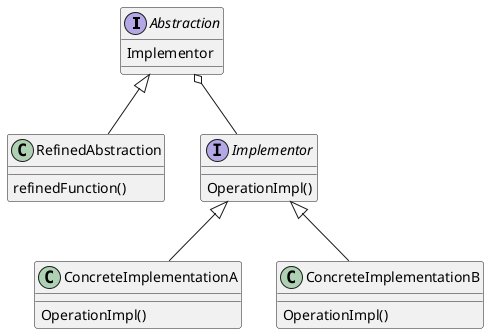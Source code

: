 @startuml

interface Abstraction {
    Implementor
}

class RefinedAbstraction {
    refinedFunction()
}
Abstraction <|-- RefinedAbstraction

interface Implementor {
    OperationImpl()
}
Abstraction o-- Implementor

class ConcreteImplementationA {
    OperationImpl()
}
class ConcreteImplementationB {
    OperationImpl()
}
Implementor <|-- ConcreteImplementationA
Implementor <|-- ConcreteImplementationB

@enduml